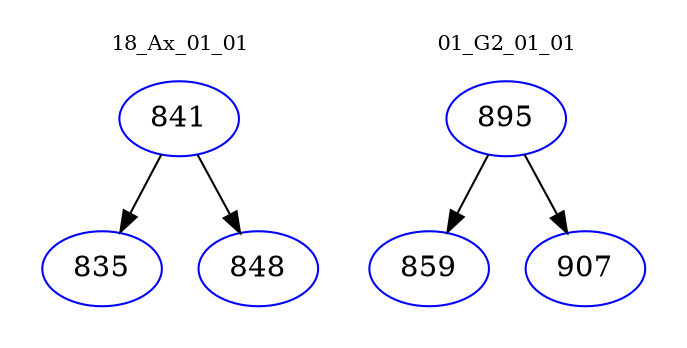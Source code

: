 digraph{
subgraph cluster_0 {
color = white
label = "18_Ax_01_01";
fontsize=10;
T0_841 [label="841", color="blue"]
T0_841 -> T0_835 [color="black"]
T0_835 [label="835", color="blue"]
T0_841 -> T0_848 [color="black"]
T0_848 [label="848", color="blue"]
}
subgraph cluster_1 {
color = white
label = "01_G2_01_01";
fontsize=10;
T1_895 [label="895", color="blue"]
T1_895 -> T1_859 [color="black"]
T1_859 [label="859", color="blue"]
T1_895 -> T1_907 [color="black"]
T1_907 [label="907", color="blue"]
}
}
